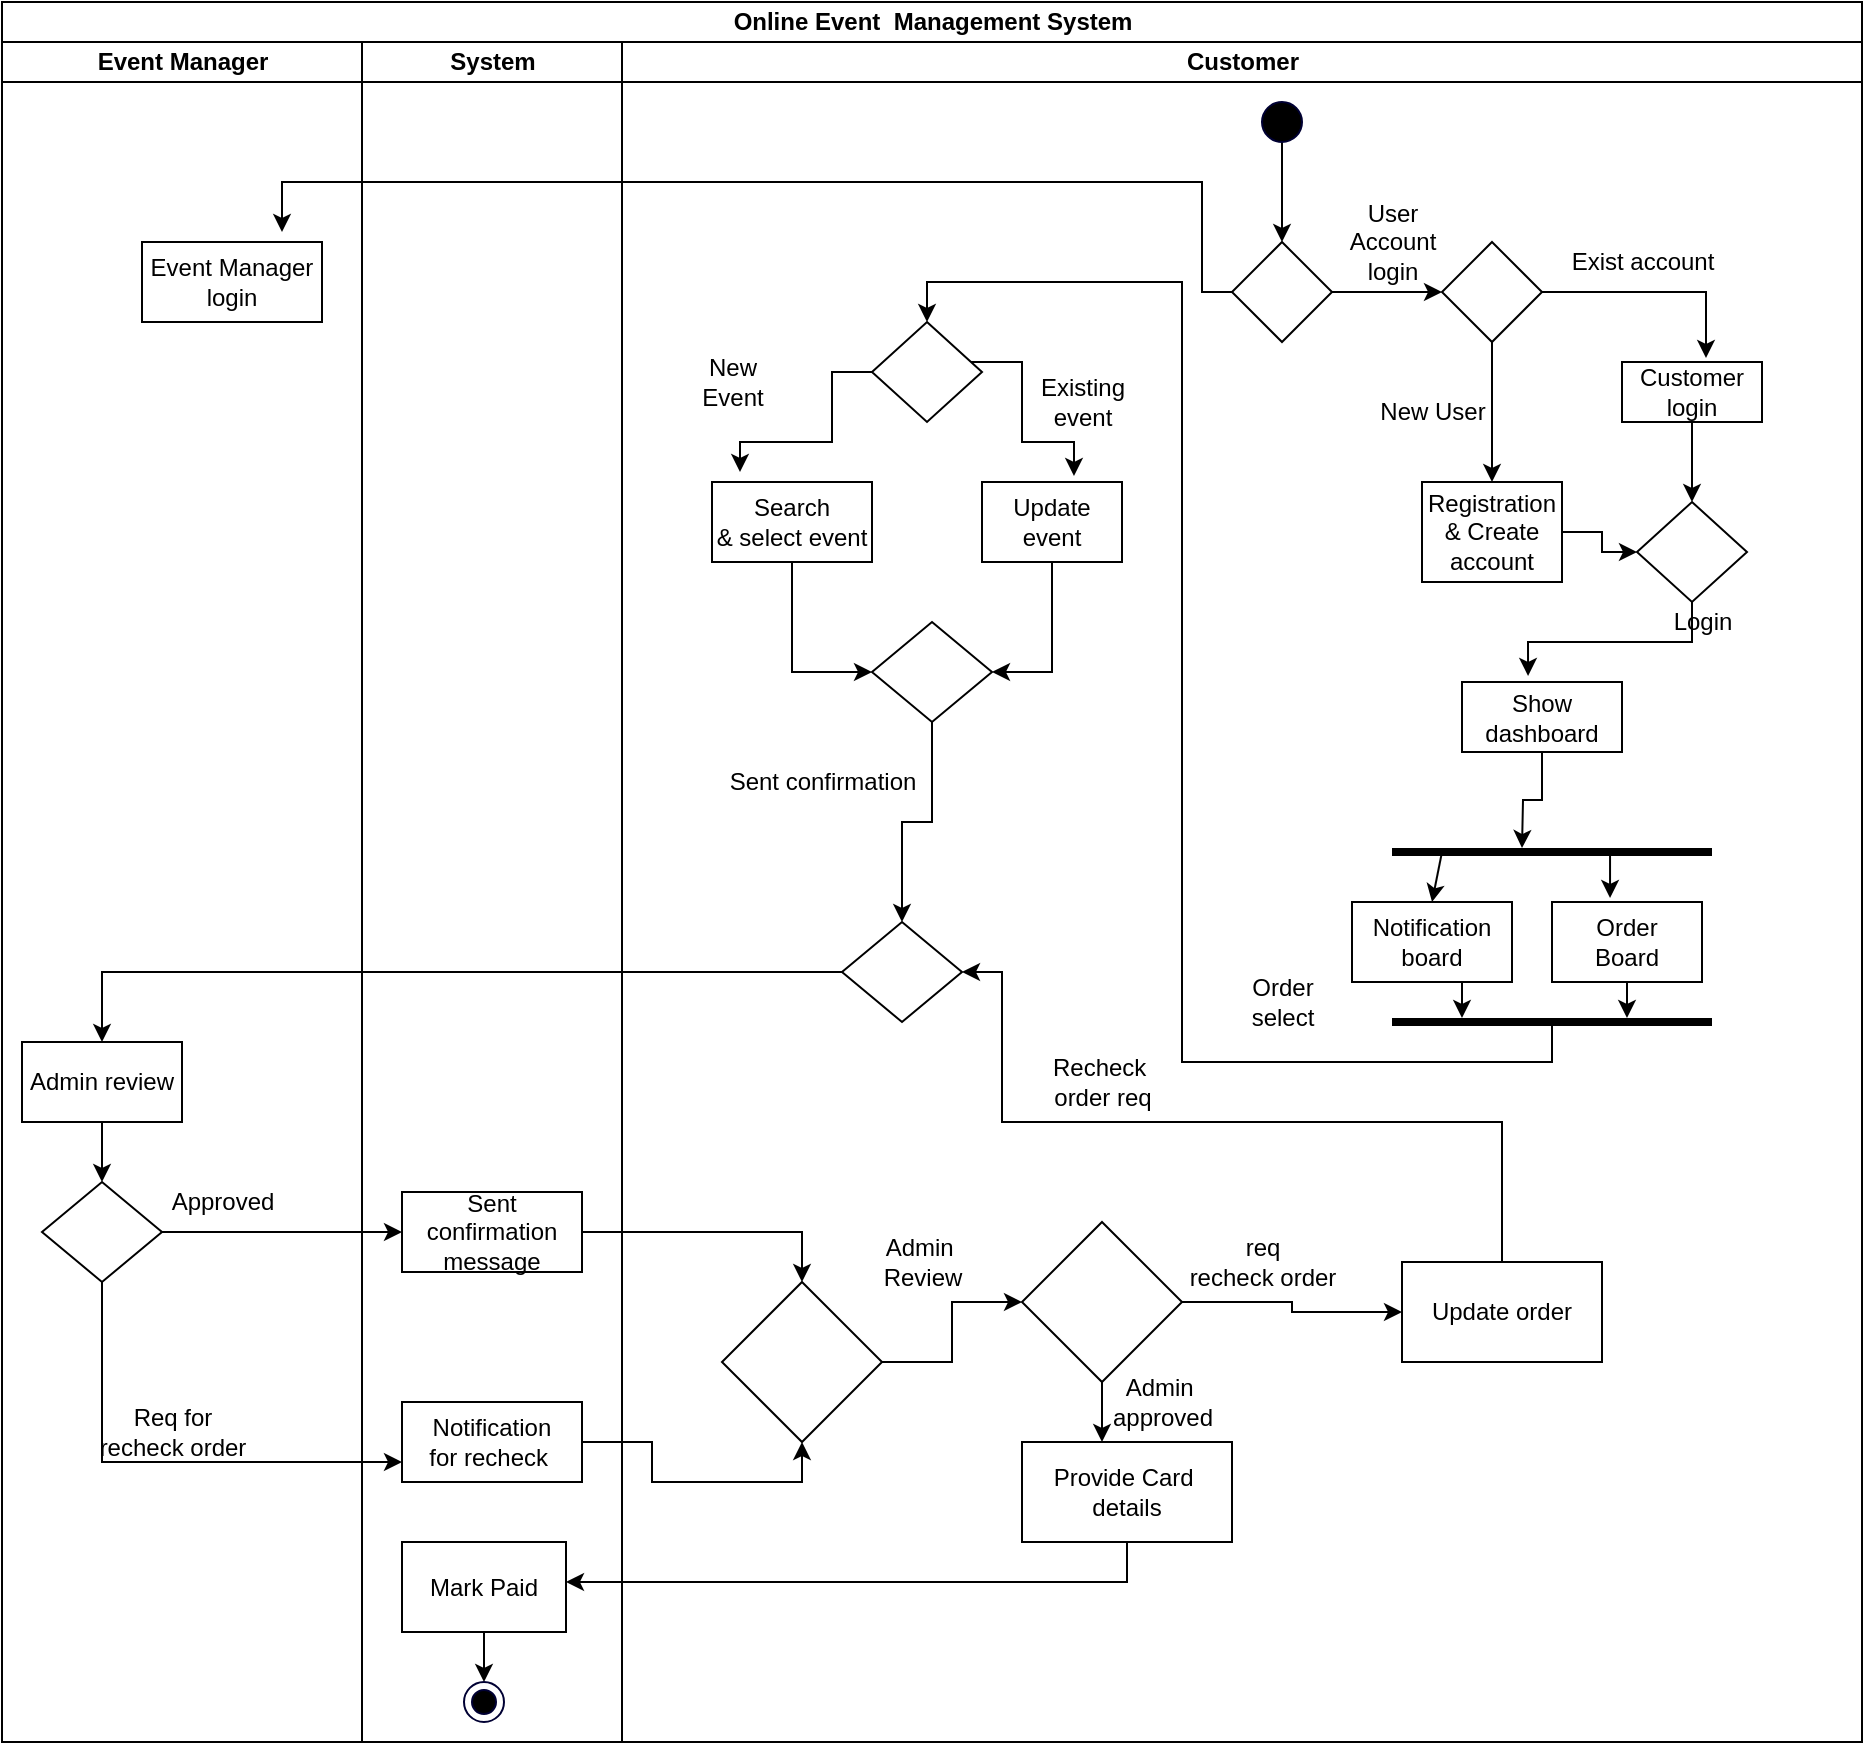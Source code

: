 <mxfile version="21.1.5" type="github">
  <diagram name="Page-1" id="kbMHBITd_mUWB7Md4vy2">
    <mxGraphModel dx="1674" dy="790" grid="1" gridSize="10" guides="1" tooltips="1" connect="1" arrows="1" fold="1" page="1" pageScale="1" pageWidth="850" pageHeight="1100" math="0" shadow="0">
      <root>
        <mxCell id="0" />
        <mxCell id="1" parent="0" />
        <mxCell id="-lbxAsiAiAEc6zOz8mcY-1" value="Online Event&amp;nbsp; Management System" style="swimlane;childLayout=stackLayout;resizeParent=1;resizeParentMax=0;startSize=20;html=1;" vertex="1" parent="1">
          <mxGeometry x="60" width="930" height="870" as="geometry" />
        </mxCell>
        <mxCell id="-lbxAsiAiAEc6zOz8mcY-2" value="Event Manager" style="swimlane;startSize=20;html=1;" vertex="1" parent="-lbxAsiAiAEc6zOz8mcY-1">
          <mxGeometry y="20" width="180" height="850" as="geometry" />
        </mxCell>
        <mxCell id="-lbxAsiAiAEc6zOz8mcY-71" style="edgeStyle=orthogonalEdgeStyle;rounded=0;orthogonalLoop=1;jettySize=auto;html=1;" edge="1" parent="-lbxAsiAiAEc6zOz8mcY-2" source="-lbxAsiAiAEc6zOz8mcY-67">
          <mxGeometry relative="1" as="geometry">
            <mxPoint x="50" y="570" as="targetPoint" />
          </mxGeometry>
        </mxCell>
        <mxCell id="-lbxAsiAiAEc6zOz8mcY-67" value="Admin review" style="rounded=0;whiteSpace=wrap;html=1;" vertex="1" parent="-lbxAsiAiAEc6zOz8mcY-2">
          <mxGeometry x="10" y="500" width="80" height="40" as="geometry" />
        </mxCell>
        <mxCell id="-lbxAsiAiAEc6zOz8mcY-72" value="" style="rhombus;whiteSpace=wrap;html=1;" vertex="1" parent="-lbxAsiAiAEc6zOz8mcY-2">
          <mxGeometry x="20" y="570" width="60" height="50" as="geometry" />
        </mxCell>
        <mxCell id="-lbxAsiAiAEc6zOz8mcY-81" value="Req for &lt;br&gt;recheck order" style="text;html=1;align=center;verticalAlign=middle;resizable=0;points=[];autosize=1;strokeColor=none;fillColor=none;" vertex="1" parent="-lbxAsiAiAEc6zOz8mcY-2">
          <mxGeometry x="35" y="675" width="100" height="40" as="geometry" />
        </mxCell>
        <mxCell id="-lbxAsiAiAEc6zOz8mcY-125" value="Event Manager&lt;br&gt;login" style="rounded=0;whiteSpace=wrap;html=1;" vertex="1" parent="-lbxAsiAiAEc6zOz8mcY-2">
          <mxGeometry x="70" y="100" width="90" height="40" as="geometry" />
        </mxCell>
        <mxCell id="-lbxAsiAiAEc6zOz8mcY-3" value="System" style="swimlane;startSize=20;html=1;" vertex="1" parent="-lbxAsiAiAEc6zOz8mcY-1">
          <mxGeometry x="180" y="20" width="130" height="850" as="geometry" />
        </mxCell>
        <mxCell id="-lbxAsiAiAEc6zOz8mcY-76" value="Sent confirmation&lt;br&gt;message" style="rounded=0;whiteSpace=wrap;html=1;" vertex="1" parent="-lbxAsiAiAEc6zOz8mcY-3">
          <mxGeometry x="20" y="575" width="90" height="40" as="geometry" />
        </mxCell>
        <mxCell id="-lbxAsiAiAEc6zOz8mcY-79" value="Notification&lt;br&gt;for recheck&amp;nbsp;" style="rounded=0;whiteSpace=wrap;html=1;" vertex="1" parent="-lbxAsiAiAEc6zOz8mcY-3">
          <mxGeometry x="20" y="680" width="90" height="40" as="geometry" />
        </mxCell>
        <mxCell id="-lbxAsiAiAEc6zOz8mcY-122" value="" style="edgeStyle=orthogonalEdgeStyle;rounded=0;orthogonalLoop=1;jettySize=auto;html=1;" edge="1" parent="-lbxAsiAiAEc6zOz8mcY-3" source="-lbxAsiAiAEc6zOz8mcY-111" target="-lbxAsiAiAEc6zOz8mcY-121">
          <mxGeometry relative="1" as="geometry" />
        </mxCell>
        <mxCell id="-lbxAsiAiAEc6zOz8mcY-111" value="Mark Paid" style="rounded=0;whiteSpace=wrap;html=1;" vertex="1" parent="-lbxAsiAiAEc6zOz8mcY-3">
          <mxGeometry x="20" y="750" width="82" height="45" as="geometry" />
        </mxCell>
        <mxCell id="-lbxAsiAiAEc6zOz8mcY-121" value="" style="ellipse;html=1;shape=endState;fillColor=#000000;strokeColor=#000033;" vertex="1" parent="-lbxAsiAiAEc6zOz8mcY-3">
          <mxGeometry x="51" y="820" width="20" height="20" as="geometry" />
        </mxCell>
        <mxCell id="-lbxAsiAiAEc6zOz8mcY-4" value="Customer" style="swimlane;startSize=20;html=1;" vertex="1" parent="-lbxAsiAiAEc6zOz8mcY-1">
          <mxGeometry x="310" y="20" width="620" height="850" as="geometry" />
        </mxCell>
        <mxCell id="-lbxAsiAiAEc6zOz8mcY-8" style="edgeStyle=orthogonalEdgeStyle;rounded=0;orthogonalLoop=1;jettySize=auto;html=1;entryX=0.5;entryY=0;entryDx=0;entryDy=0;" edge="1" parent="-lbxAsiAiAEc6zOz8mcY-4" source="-lbxAsiAiAEc6zOz8mcY-5" target="-lbxAsiAiAEc6zOz8mcY-6">
          <mxGeometry relative="1" as="geometry" />
        </mxCell>
        <mxCell id="-lbxAsiAiAEc6zOz8mcY-5" value="" style="ellipse;whiteSpace=wrap;html=1;strokeColor=#000033;fillColor=#000000;" vertex="1" parent="-lbxAsiAiAEc6zOz8mcY-4">
          <mxGeometry x="320" y="30" width="20" height="20" as="geometry" />
        </mxCell>
        <mxCell id="-lbxAsiAiAEc6zOz8mcY-10" style="edgeStyle=orthogonalEdgeStyle;rounded=0;orthogonalLoop=1;jettySize=auto;html=1;" edge="1" parent="-lbxAsiAiAEc6zOz8mcY-4" source="-lbxAsiAiAEc6zOz8mcY-6" target="-lbxAsiAiAEc6zOz8mcY-9">
          <mxGeometry relative="1" as="geometry" />
        </mxCell>
        <mxCell id="-lbxAsiAiAEc6zOz8mcY-6" value="" style="rhombus;whiteSpace=wrap;html=1;" vertex="1" parent="-lbxAsiAiAEc6zOz8mcY-4">
          <mxGeometry x="305" y="100" width="50" height="50" as="geometry" />
        </mxCell>
        <mxCell id="-lbxAsiAiAEc6zOz8mcY-22" style="edgeStyle=orthogonalEdgeStyle;rounded=0;orthogonalLoop=1;jettySize=auto;html=1;entryX=0.5;entryY=0;entryDx=0;entryDy=0;" edge="1" parent="-lbxAsiAiAEc6zOz8mcY-4" source="-lbxAsiAiAEc6zOz8mcY-7" target="-lbxAsiAiAEc6zOz8mcY-17">
          <mxGeometry relative="1" as="geometry" />
        </mxCell>
        <mxCell id="-lbxAsiAiAEc6zOz8mcY-7" value="Customer&lt;br&gt;login" style="rounded=0;whiteSpace=wrap;html=1;" vertex="1" parent="-lbxAsiAiAEc6zOz8mcY-4">
          <mxGeometry x="500" y="160" width="70" height="30" as="geometry" />
        </mxCell>
        <mxCell id="-lbxAsiAiAEc6zOz8mcY-11" style="edgeStyle=orthogonalEdgeStyle;rounded=0;orthogonalLoop=1;jettySize=auto;html=1;entryX=0.6;entryY=-0.067;entryDx=0;entryDy=0;entryPerimeter=0;" edge="1" parent="-lbxAsiAiAEc6zOz8mcY-4" source="-lbxAsiAiAEc6zOz8mcY-9" target="-lbxAsiAiAEc6zOz8mcY-7">
          <mxGeometry relative="1" as="geometry" />
        </mxCell>
        <mxCell id="-lbxAsiAiAEc6zOz8mcY-15" style="edgeStyle=orthogonalEdgeStyle;rounded=0;orthogonalLoop=1;jettySize=auto;html=1;exitX=0.5;exitY=1;exitDx=0;exitDy=0;" edge="1" parent="-lbxAsiAiAEc6zOz8mcY-4" source="-lbxAsiAiAEc6zOz8mcY-9" target="-lbxAsiAiAEc6zOz8mcY-14">
          <mxGeometry relative="1" as="geometry" />
        </mxCell>
        <mxCell id="-lbxAsiAiAEc6zOz8mcY-9" value="" style="rhombus;whiteSpace=wrap;html=1;" vertex="1" parent="-lbxAsiAiAEc6zOz8mcY-4">
          <mxGeometry x="410" y="100" width="50" height="50" as="geometry" />
        </mxCell>
        <mxCell id="-lbxAsiAiAEc6zOz8mcY-12" value="User&lt;br&gt;Account&lt;br&gt;login" style="text;html=1;align=center;verticalAlign=middle;resizable=0;points=[];autosize=1;strokeColor=none;fillColor=none;" vertex="1" parent="-lbxAsiAiAEc6zOz8mcY-4">
          <mxGeometry x="350" y="70" width="70" height="60" as="geometry" />
        </mxCell>
        <mxCell id="-lbxAsiAiAEc6zOz8mcY-20" style="edgeStyle=orthogonalEdgeStyle;rounded=0;orthogonalLoop=1;jettySize=auto;html=1;entryX=0;entryY=0.5;entryDx=0;entryDy=0;" edge="1" parent="-lbxAsiAiAEc6zOz8mcY-4" source="-lbxAsiAiAEc6zOz8mcY-14" target="-lbxAsiAiAEc6zOz8mcY-17">
          <mxGeometry relative="1" as="geometry" />
        </mxCell>
        <mxCell id="-lbxAsiAiAEc6zOz8mcY-14" value="Registration&lt;br&gt;&amp;amp; Create account" style="rounded=0;whiteSpace=wrap;html=1;" vertex="1" parent="-lbxAsiAiAEc6zOz8mcY-4">
          <mxGeometry x="400" y="220" width="70" height="50" as="geometry" />
        </mxCell>
        <mxCell id="-lbxAsiAiAEc6zOz8mcY-16" value="New User" style="text;html=1;align=center;verticalAlign=middle;resizable=0;points=[];autosize=1;strokeColor=none;fillColor=none;" vertex="1" parent="-lbxAsiAiAEc6zOz8mcY-4">
          <mxGeometry x="365" y="170" width="80" height="30" as="geometry" />
        </mxCell>
        <mxCell id="-lbxAsiAiAEc6zOz8mcY-29" style="edgeStyle=orthogonalEdgeStyle;rounded=0;orthogonalLoop=1;jettySize=auto;html=1;exitX=0.5;exitY=1;exitDx=0;exitDy=0;entryX=0.413;entryY=-0.086;entryDx=0;entryDy=0;entryPerimeter=0;" edge="1" parent="-lbxAsiAiAEc6zOz8mcY-4" source="-lbxAsiAiAEc6zOz8mcY-17" target="-lbxAsiAiAEc6zOz8mcY-28">
          <mxGeometry relative="1" as="geometry" />
        </mxCell>
        <mxCell id="-lbxAsiAiAEc6zOz8mcY-17" value="" style="rhombus;whiteSpace=wrap;html=1;" vertex="1" parent="-lbxAsiAiAEc6zOz8mcY-4">
          <mxGeometry x="507.5" y="230" width="55" height="50" as="geometry" />
        </mxCell>
        <mxCell id="-lbxAsiAiAEc6zOz8mcY-48" style="edgeStyle=orthogonalEdgeStyle;rounded=0;orthogonalLoop=1;jettySize=auto;html=1;" edge="1" parent="-lbxAsiAiAEc6zOz8mcY-4" source="-lbxAsiAiAEc6zOz8mcY-28">
          <mxGeometry relative="1" as="geometry">
            <mxPoint x="450" y="403" as="targetPoint" />
          </mxGeometry>
        </mxCell>
        <mxCell id="-lbxAsiAiAEc6zOz8mcY-28" value="Show dashboard" style="rounded=0;whiteSpace=wrap;html=1;" vertex="1" parent="-lbxAsiAiAEc6zOz8mcY-4">
          <mxGeometry x="420" y="320" width="80" height="35" as="geometry" />
        </mxCell>
        <mxCell id="-lbxAsiAiAEc6zOz8mcY-56" style="edgeStyle=orthogonalEdgeStyle;rounded=0;orthogonalLoop=1;jettySize=auto;html=1;entryX=0.175;entryY=-0.125;entryDx=0;entryDy=0;entryPerimeter=0;exitX=0;exitY=0.5;exitDx=0;exitDy=0;" edge="1" parent="-lbxAsiAiAEc6zOz8mcY-4" source="-lbxAsiAiAEc6zOz8mcY-50" target="-lbxAsiAiAEc6zOz8mcY-52">
          <mxGeometry relative="1" as="geometry">
            <Array as="points">
              <mxPoint x="105" y="165" />
              <mxPoint x="105" y="200" />
              <mxPoint x="59" y="200" />
            </Array>
          </mxGeometry>
        </mxCell>
        <mxCell id="-lbxAsiAiAEc6zOz8mcY-59" style="edgeStyle=orthogonalEdgeStyle;rounded=0;orthogonalLoop=1;jettySize=auto;html=1;entryX=0.657;entryY=-0.075;entryDx=0;entryDy=0;entryPerimeter=0;" edge="1" parent="-lbxAsiAiAEc6zOz8mcY-4" source="-lbxAsiAiAEc6zOz8mcY-50" target="-lbxAsiAiAEc6zOz8mcY-53">
          <mxGeometry relative="1" as="geometry">
            <Array as="points">
              <mxPoint x="200" y="160" />
              <mxPoint x="200" y="200" />
              <mxPoint x="226" y="200" />
            </Array>
          </mxGeometry>
        </mxCell>
        <mxCell id="-lbxAsiAiAEc6zOz8mcY-50" value="" style="rhombus;whiteSpace=wrap;html=1;" vertex="1" parent="-lbxAsiAiAEc6zOz8mcY-4">
          <mxGeometry x="125" y="140" width="55" height="50" as="geometry" />
        </mxCell>
        <mxCell id="-lbxAsiAiAEc6zOz8mcY-61" style="edgeStyle=orthogonalEdgeStyle;rounded=0;orthogonalLoop=1;jettySize=auto;html=1;entryX=0;entryY=0.5;entryDx=0;entryDy=0;" edge="1" parent="-lbxAsiAiAEc6zOz8mcY-4" source="-lbxAsiAiAEc6zOz8mcY-52" target="-lbxAsiAiAEc6zOz8mcY-60">
          <mxGeometry relative="1" as="geometry" />
        </mxCell>
        <mxCell id="-lbxAsiAiAEc6zOz8mcY-52" value="Search&lt;br&gt;&amp;amp; select event" style="rounded=0;whiteSpace=wrap;html=1;" vertex="1" parent="-lbxAsiAiAEc6zOz8mcY-4">
          <mxGeometry x="45" y="220" width="80" height="40" as="geometry" />
        </mxCell>
        <mxCell id="-lbxAsiAiAEc6zOz8mcY-62" style="edgeStyle=orthogonalEdgeStyle;rounded=0;orthogonalLoop=1;jettySize=auto;html=1;entryX=1;entryY=0.5;entryDx=0;entryDy=0;" edge="1" parent="-lbxAsiAiAEc6zOz8mcY-4" source="-lbxAsiAiAEc6zOz8mcY-53" target="-lbxAsiAiAEc6zOz8mcY-60">
          <mxGeometry relative="1" as="geometry" />
        </mxCell>
        <mxCell id="-lbxAsiAiAEc6zOz8mcY-53" value="Update event" style="rounded=0;whiteSpace=wrap;html=1;" vertex="1" parent="-lbxAsiAiAEc6zOz8mcY-4">
          <mxGeometry x="180" y="220" width="70" height="40" as="geometry" />
        </mxCell>
        <mxCell id="-lbxAsiAiAEc6zOz8mcY-116" style="edgeStyle=orthogonalEdgeStyle;rounded=0;orthogonalLoop=1;jettySize=auto;html=1;entryX=0.5;entryY=0;entryDx=0;entryDy=0;" edge="1" parent="-lbxAsiAiAEc6zOz8mcY-4" source="-lbxAsiAiAEc6zOz8mcY-60" target="-lbxAsiAiAEc6zOz8mcY-115">
          <mxGeometry relative="1" as="geometry" />
        </mxCell>
        <mxCell id="-lbxAsiAiAEc6zOz8mcY-60" value="" style="rhombus;whiteSpace=wrap;html=1;" vertex="1" parent="-lbxAsiAiAEc6zOz8mcY-4">
          <mxGeometry x="125" y="290" width="60" height="50" as="geometry" />
        </mxCell>
        <mxCell id="-lbxAsiAiAEc6zOz8mcY-64" value="Existing&lt;br&gt;event" style="text;html=1;align=center;verticalAlign=middle;resizable=0;points=[];autosize=1;strokeColor=none;fillColor=none;" vertex="1" parent="-lbxAsiAiAEc6zOz8mcY-4">
          <mxGeometry x="195" y="160" width="70" height="40" as="geometry" />
        </mxCell>
        <mxCell id="-lbxAsiAiAEc6zOz8mcY-105" style="edgeStyle=orthogonalEdgeStyle;rounded=0;orthogonalLoop=1;jettySize=auto;html=1;" edge="1" parent="-lbxAsiAiAEc6zOz8mcY-4" source="-lbxAsiAiAEc6zOz8mcY-82" target="-lbxAsiAiAEc6zOz8mcY-104">
          <mxGeometry relative="1" as="geometry" />
        </mxCell>
        <mxCell id="-lbxAsiAiAEc6zOz8mcY-82" value="" style="rhombus;whiteSpace=wrap;html=1;" vertex="1" parent="-lbxAsiAiAEc6zOz8mcY-4">
          <mxGeometry x="50" y="620" width="80" height="80" as="geometry" />
        </mxCell>
        <mxCell id="-lbxAsiAiAEc6zOz8mcY-87" value="Notification board" style="rounded=0;whiteSpace=wrap;html=1;" vertex="1" parent="-lbxAsiAiAEc6zOz8mcY-4">
          <mxGeometry x="365" y="430" width="80" height="40" as="geometry" />
        </mxCell>
        <mxCell id="-lbxAsiAiAEc6zOz8mcY-88" value="Admin&amp;nbsp;&lt;br&gt;Review" style="text;html=1;align=center;verticalAlign=middle;resizable=0;points=[];autosize=1;strokeColor=none;fillColor=none;" vertex="1" parent="-lbxAsiAiAEc6zOz8mcY-4">
          <mxGeometry x="120" y="590" width="60" height="40" as="geometry" />
        </mxCell>
        <mxCell id="-lbxAsiAiAEc6zOz8mcY-89" value="" style="line;strokeWidth=4;html=1;perimeter=backbonePerimeter;points=[];outlineConnect=0;" vertex="1" parent="-lbxAsiAiAEc6zOz8mcY-4">
          <mxGeometry x="385" y="400" width="160" height="10" as="geometry" />
        </mxCell>
        <mxCell id="-lbxAsiAiAEc6zOz8mcY-90" value="" style="line;strokeWidth=4;html=1;perimeter=backbonePerimeter;points=[];outlineConnect=0;" vertex="1" parent="-lbxAsiAiAEc6zOz8mcY-4">
          <mxGeometry x="385" y="485" width="160" height="10" as="geometry" />
        </mxCell>
        <mxCell id="-lbxAsiAiAEc6zOz8mcY-91" value="Order &lt;br&gt;Board" style="rounded=0;whiteSpace=wrap;html=1;" vertex="1" parent="-lbxAsiAiAEc6zOz8mcY-4">
          <mxGeometry x="465" y="430" width="75" height="40" as="geometry" />
        </mxCell>
        <mxCell id="-lbxAsiAiAEc6zOz8mcY-69" value="Sent confirmation" style="text;html=1;align=center;verticalAlign=middle;resizable=0;points=[];autosize=1;strokeColor=none;fillColor=none;" vertex="1" parent="-lbxAsiAiAEc6zOz8mcY-4">
          <mxGeometry x="40" y="355" width="120" height="30" as="geometry" />
        </mxCell>
        <mxCell id="-lbxAsiAiAEc6zOz8mcY-98" style="edgeStyle=orthogonalEdgeStyle;rounded=0;orthogonalLoop=1;jettySize=auto;html=1;entryX=0.5;entryY=0;entryDx=0;entryDy=0;" edge="1" parent="-lbxAsiAiAEc6zOz8mcY-4" source="-lbxAsiAiAEc6zOz8mcY-90" target="-lbxAsiAiAEc6zOz8mcY-50">
          <mxGeometry relative="1" as="geometry">
            <mxPoint x="410" y="570" as="sourcePoint" />
            <Array as="points">
              <mxPoint x="465" y="510" />
              <mxPoint x="280" y="510" />
              <mxPoint x="280" y="120" />
              <mxPoint x="153" y="120" />
            </Array>
          </mxGeometry>
        </mxCell>
        <mxCell id="-lbxAsiAiAEc6zOz8mcY-94" value="" style="endArrow=classic;html=1;rounded=0;entryX=0.5;entryY=0;entryDx=0;entryDy=0;" edge="1" parent="-lbxAsiAiAEc6zOz8mcY-4" target="-lbxAsiAiAEc6zOz8mcY-87">
          <mxGeometry width="50" height="50" relative="1" as="geometry">
            <mxPoint x="410" y="405" as="sourcePoint" />
            <mxPoint x="410" y="420" as="targetPoint" />
          </mxGeometry>
        </mxCell>
        <mxCell id="-lbxAsiAiAEc6zOz8mcY-95" value="" style="endArrow=classic;html=1;rounded=0;entryX=0.387;entryY=-0.05;entryDx=0;entryDy=0;entryPerimeter=0;" edge="1" parent="-lbxAsiAiAEc6zOz8mcY-4" source="-lbxAsiAiAEc6zOz8mcY-89" target="-lbxAsiAiAEc6zOz8mcY-91">
          <mxGeometry width="50" height="50" relative="1" as="geometry">
            <mxPoint x="420" y="415" as="sourcePoint" />
            <mxPoint x="415" y="440" as="targetPoint" />
          </mxGeometry>
        </mxCell>
        <mxCell id="-lbxAsiAiAEc6zOz8mcY-97" value="" style="endArrow=classic;html=1;rounded=0;exitX=0.5;exitY=1;exitDx=0;exitDy=0;" edge="1" parent="-lbxAsiAiAEc6zOz8mcY-4" source="-lbxAsiAiAEc6zOz8mcY-91" target="-lbxAsiAiAEc6zOz8mcY-90">
          <mxGeometry width="50" height="50" relative="1" as="geometry">
            <mxPoint x="430" y="425" as="sourcePoint" />
            <mxPoint x="425" y="450" as="targetPoint" />
          </mxGeometry>
        </mxCell>
        <mxCell id="-lbxAsiAiAEc6zOz8mcY-117" style="edgeStyle=orthogonalEdgeStyle;rounded=0;orthogonalLoop=1;jettySize=auto;html=1;entryX=1;entryY=0.5;entryDx=0;entryDy=0;" edge="1" parent="-lbxAsiAiAEc6zOz8mcY-4" source="-lbxAsiAiAEc6zOz8mcY-102" target="-lbxAsiAiAEc6zOz8mcY-115">
          <mxGeometry relative="1" as="geometry">
            <Array as="points">
              <mxPoint x="440" y="540" />
              <mxPoint x="190" y="540" />
              <mxPoint x="190" y="465" />
            </Array>
          </mxGeometry>
        </mxCell>
        <mxCell id="-lbxAsiAiAEc6zOz8mcY-102" value="Update order" style="rounded=0;whiteSpace=wrap;html=1;" vertex="1" parent="-lbxAsiAiAEc6zOz8mcY-4">
          <mxGeometry x="390" y="610" width="100" height="50" as="geometry" />
        </mxCell>
        <mxCell id="-lbxAsiAiAEc6zOz8mcY-107" style="edgeStyle=orthogonalEdgeStyle;rounded=0;orthogonalLoop=1;jettySize=auto;html=1;entryX=0;entryY=0.5;entryDx=0;entryDy=0;" edge="1" parent="-lbxAsiAiAEc6zOz8mcY-4" source="-lbxAsiAiAEc6zOz8mcY-104" target="-lbxAsiAiAEc6zOz8mcY-102">
          <mxGeometry relative="1" as="geometry">
            <mxPoint x="340" y="630" as="targetPoint" />
          </mxGeometry>
        </mxCell>
        <mxCell id="-lbxAsiAiAEc6zOz8mcY-109" style="edgeStyle=orthogonalEdgeStyle;rounded=0;orthogonalLoop=1;jettySize=auto;html=1;" edge="1" parent="-lbxAsiAiAEc6zOz8mcY-4" source="-lbxAsiAiAEc6zOz8mcY-104">
          <mxGeometry relative="1" as="geometry">
            <mxPoint x="240" y="700" as="targetPoint" />
          </mxGeometry>
        </mxCell>
        <mxCell id="-lbxAsiAiAEc6zOz8mcY-104" value="" style="rhombus;whiteSpace=wrap;html=1;" vertex="1" parent="-lbxAsiAiAEc6zOz8mcY-4">
          <mxGeometry x="200" y="590" width="80" height="80" as="geometry" />
        </mxCell>
        <mxCell id="-lbxAsiAiAEc6zOz8mcY-110" value="Provide Card&amp;nbsp;&lt;br&gt;details" style="rounded=0;whiteSpace=wrap;html=1;" vertex="1" parent="-lbxAsiAiAEc6zOz8mcY-4">
          <mxGeometry x="200" y="700" width="105" height="50" as="geometry" />
        </mxCell>
        <mxCell id="-lbxAsiAiAEc6zOz8mcY-114" value="Admin&amp;nbsp;&lt;br&gt;approved" style="text;html=1;align=center;verticalAlign=middle;resizable=0;points=[];autosize=1;strokeColor=none;fillColor=none;" vertex="1" parent="-lbxAsiAiAEc6zOz8mcY-4">
          <mxGeometry x="235" y="660" width="70" height="40" as="geometry" />
        </mxCell>
        <mxCell id="-lbxAsiAiAEc6zOz8mcY-99" value="Order&lt;br&gt;select" style="text;html=1;align=center;verticalAlign=middle;resizable=0;points=[];autosize=1;strokeColor=none;fillColor=none;" vertex="1" parent="-lbxAsiAiAEc6zOz8mcY-4">
          <mxGeometry x="305" y="460" width="50" height="40" as="geometry" />
        </mxCell>
        <mxCell id="-lbxAsiAiAEc6zOz8mcY-115" value="" style="rhombus;whiteSpace=wrap;html=1;" vertex="1" parent="-lbxAsiAiAEc6zOz8mcY-4">
          <mxGeometry x="110" y="440" width="60" height="50" as="geometry" />
        </mxCell>
        <mxCell id="-lbxAsiAiAEc6zOz8mcY-119" value="Recheck&amp;nbsp;&lt;br&gt;order req" style="text;html=1;align=center;verticalAlign=middle;resizable=0;points=[];autosize=1;strokeColor=none;fillColor=none;" vertex="1" parent="-lbxAsiAiAEc6zOz8mcY-4">
          <mxGeometry x="205" y="500" width="70" height="40" as="geometry" />
        </mxCell>
        <mxCell id="-lbxAsiAiAEc6zOz8mcY-74" style="edgeStyle=orthogonalEdgeStyle;rounded=0;orthogonalLoop=1;jettySize=auto;html=1;" edge="1" parent="-lbxAsiAiAEc6zOz8mcY-1" source="-lbxAsiAiAEc6zOz8mcY-72">
          <mxGeometry relative="1" as="geometry">
            <mxPoint x="200" y="615" as="targetPoint" />
          </mxGeometry>
        </mxCell>
        <mxCell id="-lbxAsiAiAEc6zOz8mcY-80" style="edgeStyle=orthogonalEdgeStyle;rounded=0;orthogonalLoop=1;jettySize=auto;html=1;entryX=0;entryY=0.75;entryDx=0;entryDy=0;" edge="1" parent="-lbxAsiAiAEc6zOz8mcY-1" source="-lbxAsiAiAEc6zOz8mcY-72" target="-lbxAsiAiAEc6zOz8mcY-79">
          <mxGeometry relative="1" as="geometry">
            <Array as="points">
              <mxPoint x="50" y="730" />
            </Array>
          </mxGeometry>
        </mxCell>
        <mxCell id="-lbxAsiAiAEc6zOz8mcY-83" style="edgeStyle=orthogonalEdgeStyle;rounded=0;orthogonalLoop=1;jettySize=auto;html=1;entryX=0.5;entryY=0;entryDx=0;entryDy=0;" edge="1" parent="-lbxAsiAiAEc6zOz8mcY-1" source="-lbxAsiAiAEc6zOz8mcY-76" target="-lbxAsiAiAEc6zOz8mcY-82">
          <mxGeometry relative="1" as="geometry" />
        </mxCell>
        <mxCell id="-lbxAsiAiAEc6zOz8mcY-84" style="edgeStyle=orthogonalEdgeStyle;rounded=0;orthogonalLoop=1;jettySize=auto;html=1;entryX=0.5;entryY=1;entryDx=0;entryDy=0;" edge="1" parent="-lbxAsiAiAEc6zOz8mcY-1" source="-lbxAsiAiAEc6zOz8mcY-79" target="-lbxAsiAiAEc6zOz8mcY-82">
          <mxGeometry relative="1" as="geometry" />
        </mxCell>
        <mxCell id="-lbxAsiAiAEc6zOz8mcY-112" style="edgeStyle=orthogonalEdgeStyle;rounded=0;orthogonalLoop=1;jettySize=auto;html=1;" edge="1" parent="-lbxAsiAiAEc6zOz8mcY-1" source="-lbxAsiAiAEc6zOz8mcY-110" target="-lbxAsiAiAEc6zOz8mcY-111">
          <mxGeometry relative="1" as="geometry">
            <Array as="points">
              <mxPoint x="563" y="790" />
            </Array>
          </mxGeometry>
        </mxCell>
        <mxCell id="-lbxAsiAiAEc6zOz8mcY-118" style="edgeStyle=orthogonalEdgeStyle;rounded=0;orthogonalLoop=1;jettySize=auto;html=1;" edge="1" parent="-lbxAsiAiAEc6zOz8mcY-1" source="-lbxAsiAiAEc6zOz8mcY-115" target="-lbxAsiAiAEc6zOz8mcY-67">
          <mxGeometry relative="1" as="geometry" />
        </mxCell>
        <mxCell id="-lbxAsiAiAEc6zOz8mcY-124" style="edgeStyle=orthogonalEdgeStyle;rounded=0;orthogonalLoop=1;jettySize=auto;html=1;exitX=0;exitY=0.5;exitDx=0;exitDy=0;" edge="1" parent="-lbxAsiAiAEc6zOz8mcY-1" source="-lbxAsiAiAEc6zOz8mcY-6">
          <mxGeometry relative="1" as="geometry">
            <mxPoint x="140" y="115" as="targetPoint" />
            <Array as="points">
              <mxPoint x="600" y="145" />
              <mxPoint x="600" y="90" />
              <mxPoint x="140" y="90" />
            </Array>
          </mxGeometry>
        </mxCell>
        <mxCell id="-lbxAsiAiAEc6zOz8mcY-13" value="Exist account" style="text;html=1;align=center;verticalAlign=middle;resizable=0;points=[];autosize=1;strokeColor=none;fillColor=none;" vertex="1" parent="1">
          <mxGeometry x="835" y="115" width="90" height="30" as="geometry" />
        </mxCell>
        <mxCell id="-lbxAsiAiAEc6zOz8mcY-30" value="Login" style="text;html=1;align=center;verticalAlign=middle;resizable=0;points=[];autosize=1;strokeColor=none;fillColor=none;" vertex="1" parent="1">
          <mxGeometry x="885" y="295" width="50" height="30" as="geometry" />
        </mxCell>
        <mxCell id="-lbxAsiAiAEc6zOz8mcY-63" value="New&lt;br&gt;Event" style="text;html=1;align=center;verticalAlign=middle;resizable=0;points=[];autosize=1;strokeColor=none;fillColor=none;" vertex="1" parent="1">
          <mxGeometry x="400" y="170" width="50" height="40" as="geometry" />
        </mxCell>
        <mxCell id="-lbxAsiAiAEc6zOz8mcY-75" value="Approved" style="text;html=1;align=center;verticalAlign=middle;resizable=0;points=[];autosize=1;strokeColor=none;fillColor=none;" vertex="1" parent="1">
          <mxGeometry x="135" y="585" width="70" height="30" as="geometry" />
        </mxCell>
        <mxCell id="-lbxAsiAiAEc6zOz8mcY-96" value="" style="endArrow=classic;html=1;rounded=0;" edge="1" parent="1" target="-lbxAsiAiAEc6zOz8mcY-90">
          <mxGeometry width="50" height="50" relative="1" as="geometry">
            <mxPoint x="790" y="490" as="sourcePoint" />
            <mxPoint x="785" y="460" as="targetPoint" />
          </mxGeometry>
        </mxCell>
        <mxCell id="-lbxAsiAiAEc6zOz8mcY-113" value="req &lt;br&gt;recheck order" style="text;html=1;align=center;verticalAlign=middle;resizable=0;points=[];autosize=1;strokeColor=none;fillColor=none;" vertex="1" parent="1">
          <mxGeometry x="640" y="610" width="100" height="40" as="geometry" />
        </mxCell>
      </root>
    </mxGraphModel>
  </diagram>
</mxfile>
